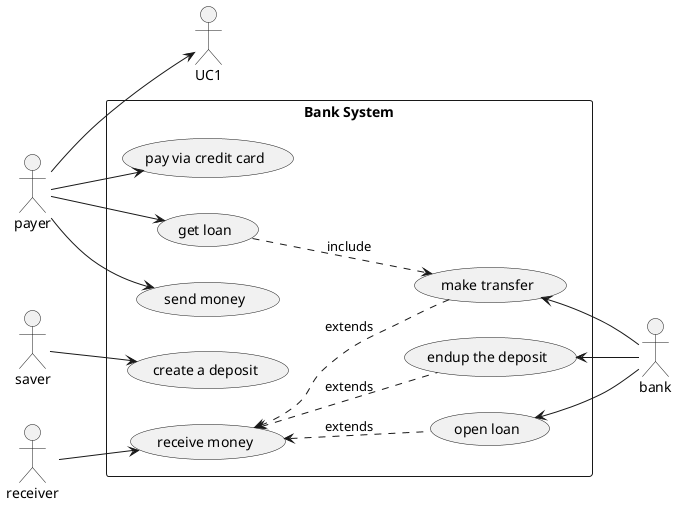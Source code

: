 @startuml
left to right direction

skinparam packageStyle rectangle
actor payer
actor saver
actor bank
actor receiver


rectangle "Bank System" {
usecase "pay via credit card" as UC2
usecase "get loan" as UC3
usecase "receive money" as UC4
usecase "create a deposit" as UC5
usecase "send money" as UC6 

usecase "make transfer" as BC2
usecase "endup the deposit" as BC3
usecase "open loan" as BC1
}



payer --> UC1
payer --> UC2
payer --> UC3
payer --> UC6

receiver --> UC4
saver --> UC5

UC4 <.. BC3 : extends
UC4 <.. BC2 : extends
UC3 ..> BC2 : include
UC4 <.. BC1 : extends

BC1 <-- bank
BC2 <-- bank
BC3 <-- bank


@enduml